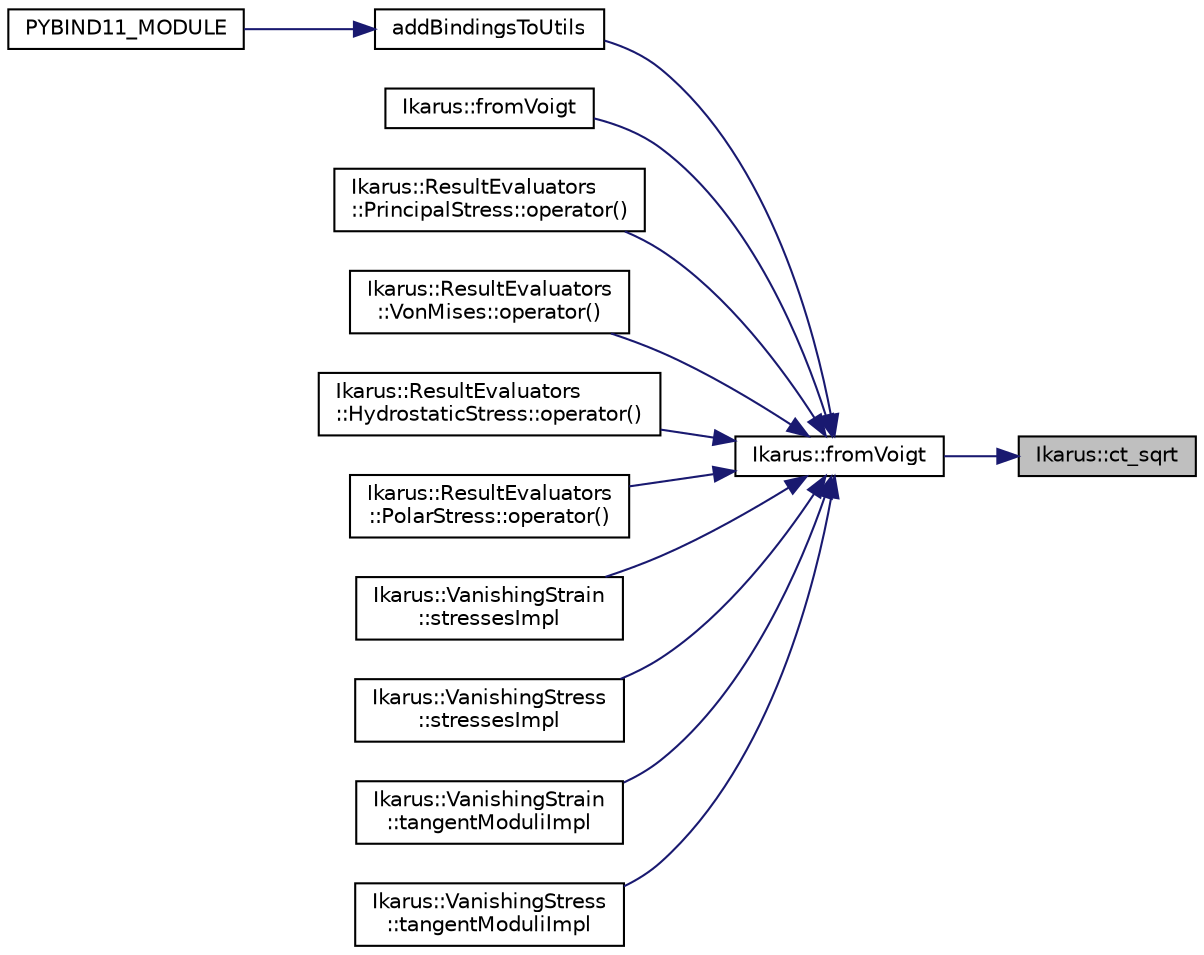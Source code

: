 digraph "Ikarus::ct_sqrt"
{
 // LATEX_PDF_SIZE
  edge [fontname="Helvetica",fontsize="10",labelfontname="Helvetica",labelfontsize="10"];
  node [fontname="Helvetica",fontsize="10",shape=record];
  rankdir="RL";
  Node1 [label="Ikarus::ct_sqrt",height=0.2,width=0.4,color="black", fillcolor="grey75", style="filled", fontcolor="black",tooltip="Compile-time square root for integer types."];
  Node1 -> Node2 [dir="back",color="midnightblue",fontsize="10",style="solid"];
  Node2 [label="Ikarus::fromVoigt",height=0.2,width=0.4,color="black", fillcolor="white", style="filled",URL="$a00380.html#gadc8e9e9f3838d0392a5fcf1e11374ee9",tooltip="Converts a vector given in Voigt notation to a matrix."];
  Node2 -> Node3 [dir="back",color="midnightblue",fontsize="10",style="solid"];
  Node3 [label="addBindingsToUtils",height=0.2,width=0.4,color="black", fillcolor="white", style="filled",URL="$a00379.html#ga1fbedbac54712740abe25ceab2990472",tooltip=" "];
  Node3 -> Node4 [dir="back",color="midnightblue",fontsize="10",style="solid"];
  Node4 [label="PYBIND11_MODULE",height=0.2,width=0.4,color="black", fillcolor="white", style="filled",URL="$a00347.html#a0e4f7cface71bec1c24bbed3aaa798d8",tooltip=" "];
  Node2 -> Node5 [dir="back",color="midnightblue",fontsize="10",style="solid"];
  Node5 [label="Ikarus::fromVoigt",height=0.2,width=0.4,color="black", fillcolor="white", style="filled",URL="$a00380.html#ga0afe53095f875017b5673a42e13e6f5a",tooltip="Converts a matrix in Voigt notation to a Fourth-order tensor."];
  Node2 -> Node6 [dir="back",color="midnightblue",fontsize="10",style="solid"];
  Node6 [label="Ikarus::ResultEvaluators\l::PrincipalStress::operator()",height=0.2,width=0.4,color="black", fillcolor="white", style="filled",URL="$a01600.html#aafc25c13807fda614d68992dcd4923ae",tooltip="Calculate the result quantity (principal stress)"];
  Node2 -> Node7 [dir="back",color="midnightblue",fontsize="10",style="solid"];
  Node7 [label="Ikarus::ResultEvaluators\l::VonMises::operator()",height=0.2,width=0.4,color="black", fillcolor="white", style="filled",URL="$a01592.html#a4a16334a6d486018a77727fb2acca63c",tooltip="Calculate the result quantity (von Mises stress)"];
  Node2 -> Node8 [dir="back",color="midnightblue",fontsize="10",style="solid"];
  Node8 [label="Ikarus::ResultEvaluators\l::HydrostaticStress::operator()",height=0.2,width=0.4,color="black", fillcolor="white", style="filled",URL="$a01596.html#a35c0916886cd68004bedbebe4165fa97",tooltip="Calculate the result quantity (hydrostatic stress)."];
  Node2 -> Node9 [dir="back",color="midnightblue",fontsize="10",style="solid"];
  Node9 [label="Ikarus::ResultEvaluators\l::PolarStress::operator()",height=0.2,width=0.4,color="black", fillcolor="white", style="filled",URL="$a01608.html#a22590930fe4d5d2d5e5a323cd3085cdb",tooltip="Calculate the result quantity (von Mises stress)"];
  Node2 -> Node10 [dir="back",color="midnightblue",fontsize="10",style="solid"];
  Node10 [label="Ikarus::VanishingStrain\l::stressesImpl",height=0.2,width=0.4,color="black", fillcolor="white", style="filled",URL="$a01512.html#ae86ff451045f7c622d816d1f72798adc",tooltip="Computes the stresses for the VanishingStrain material."];
  Node2 -> Node11 [dir="back",color="midnightblue",fontsize="10",style="solid"];
  Node11 [label="Ikarus::VanishingStress\l::stressesImpl",height=0.2,width=0.4,color="black", fillcolor="white", style="filled",URL="$a01516.html#abdfa744589b54cc5c943d781c73359f0",tooltip="Computes the stresses for the VanishingStress material."];
  Node2 -> Node12 [dir="back",color="midnightblue",fontsize="10",style="solid"];
  Node12 [label="Ikarus::VanishingStrain\l::tangentModuliImpl",height=0.2,width=0.4,color="black", fillcolor="white", style="filled",URL="$a01512.html#ab9cfe6037812d5754415644b513d8f6d",tooltip="Computes the tangent moduli for the VanishingStrain material."];
  Node2 -> Node13 [dir="back",color="midnightblue",fontsize="10",style="solid"];
  Node13 [label="Ikarus::VanishingStress\l::tangentModuliImpl",height=0.2,width=0.4,color="black", fillcolor="white", style="filled",URL="$a01516.html#acdd8f1a651ee1e15647ec146f981040d",tooltip="Computes the tangent moduli for the VanishingStress material."];
}
